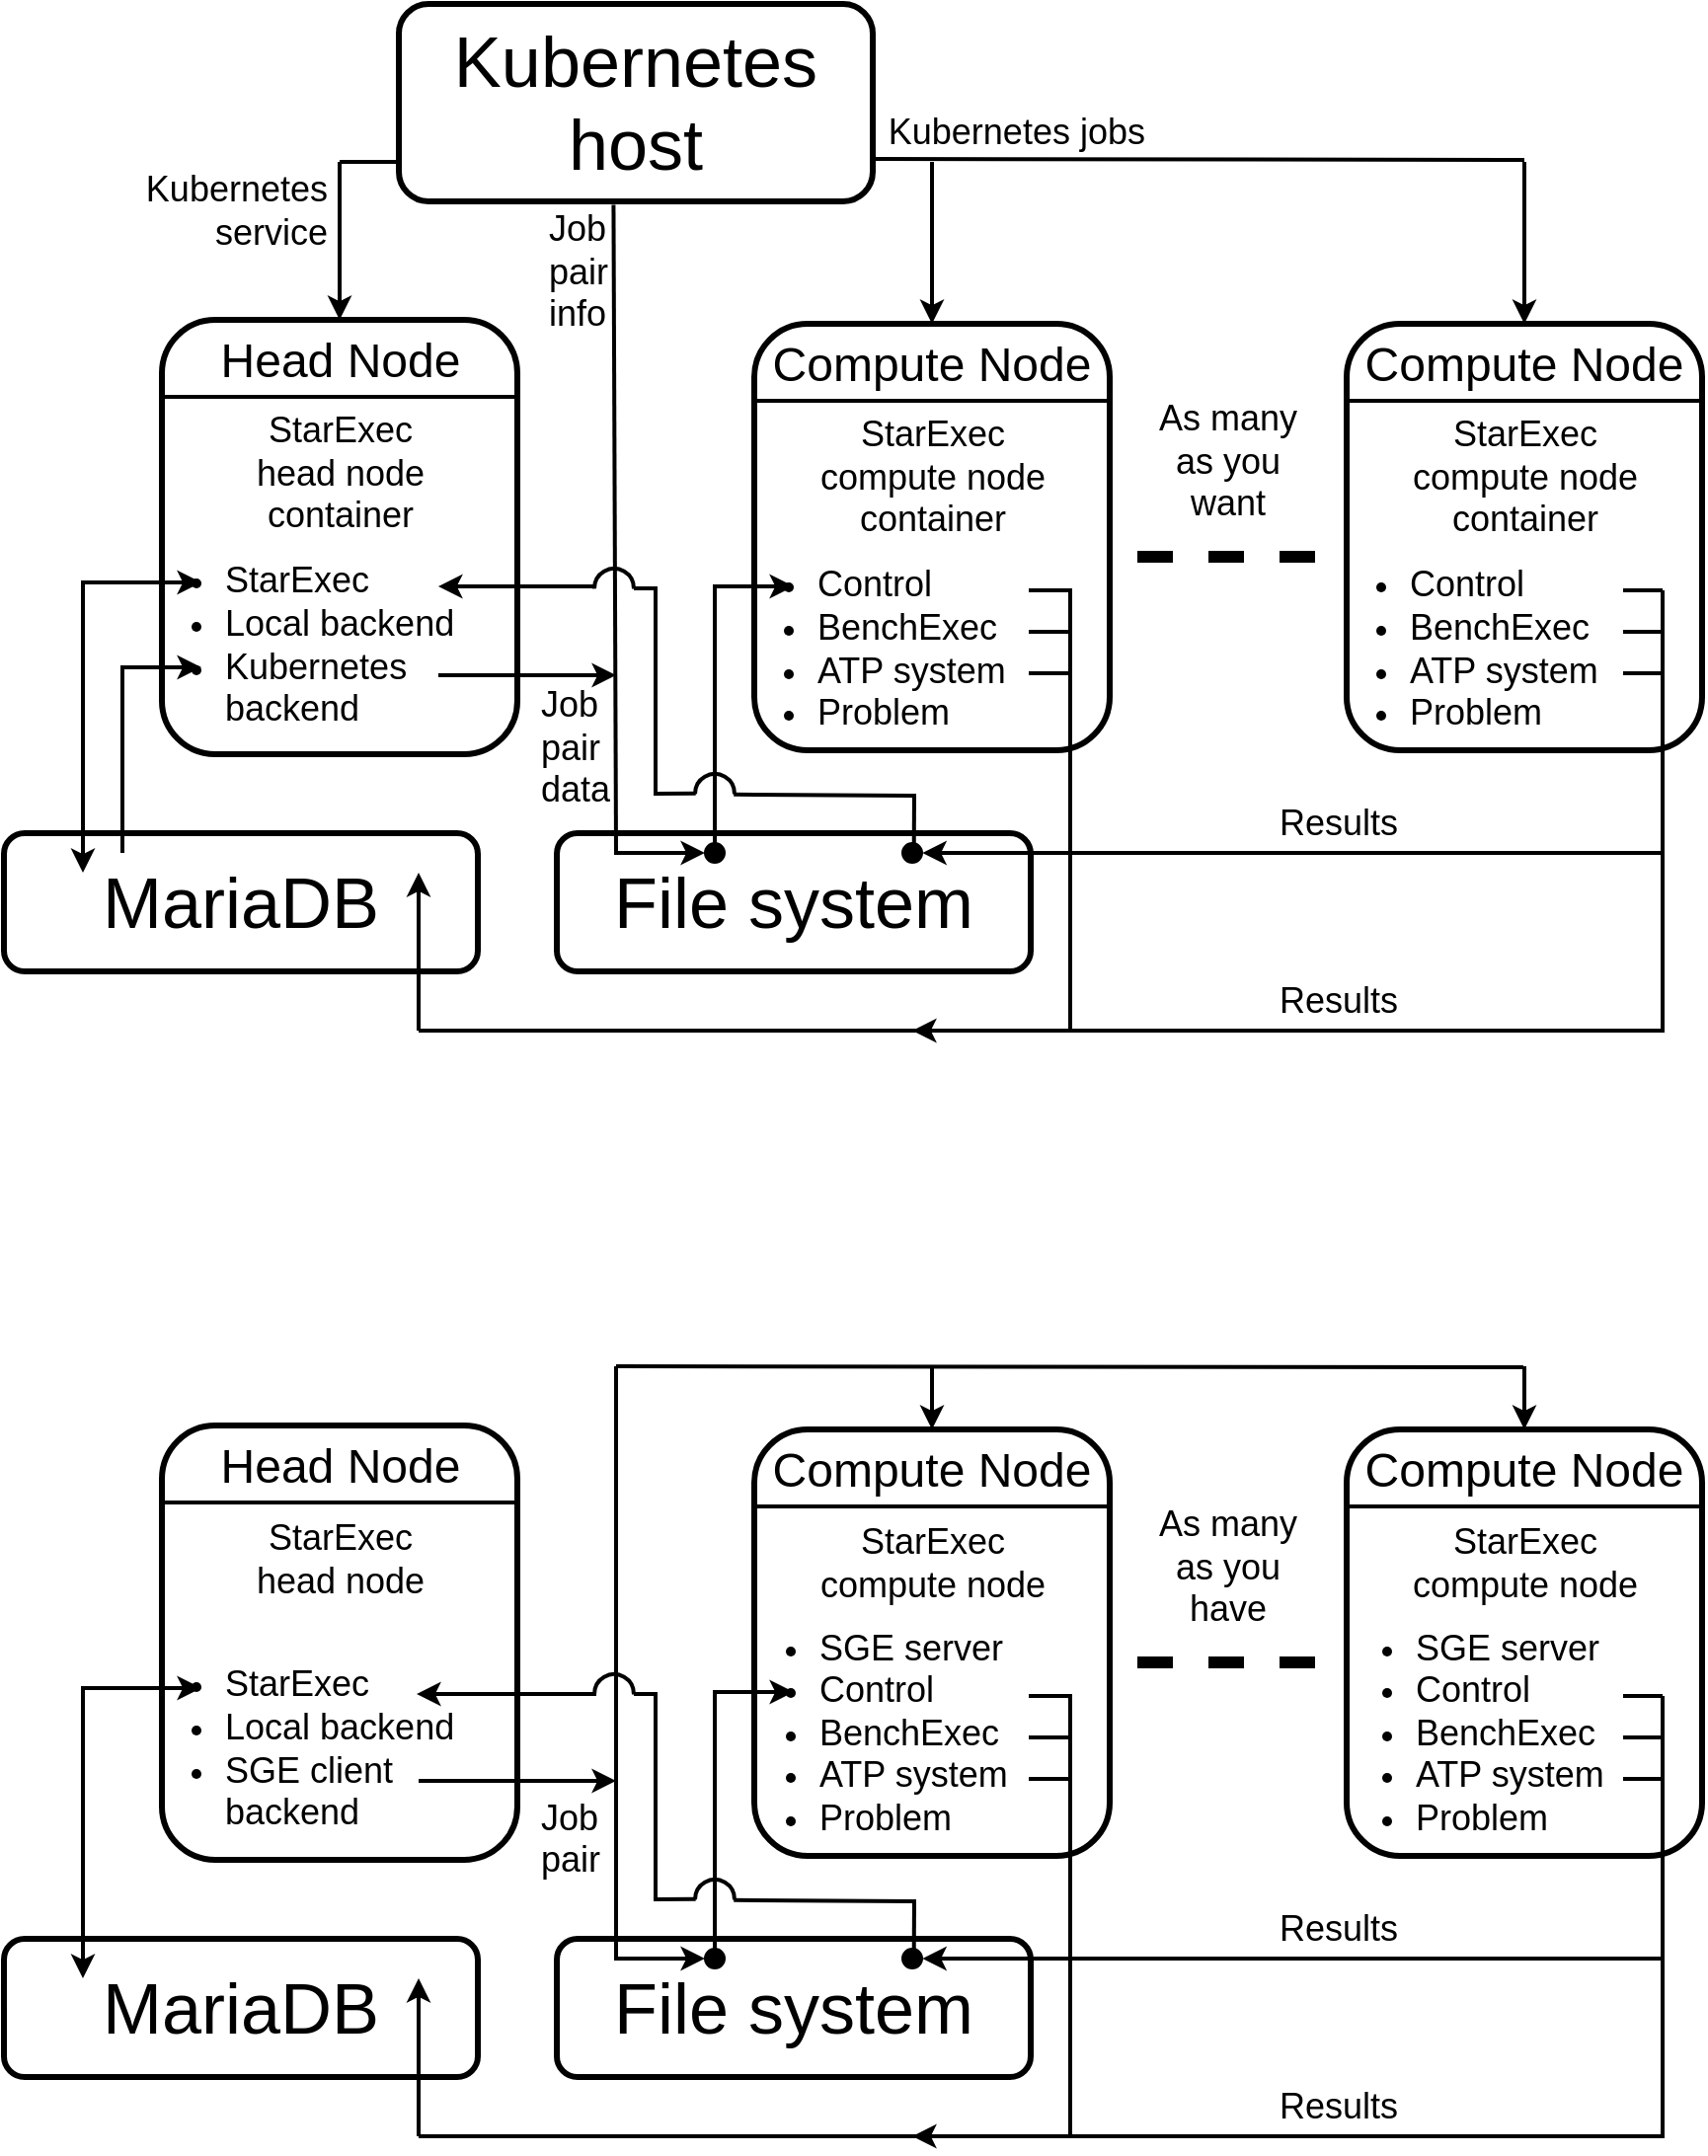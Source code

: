 <mxfile version="24.1.0" type="device">
  <diagram name="Page-1" id="QK5RZ8yjPA_ozSYLNsLS">
    <mxGraphModel dx="567" dy="488" grid="1" gridSize="10" guides="1" tooltips="1" connect="0" arrows="0" fold="1" page="1" pageScale="1" pageWidth="1100" pageHeight="850" math="0" shadow="0">
      <root>
        <mxCell id="0" />
        <mxCell id="1" parent="0" />
        <mxCell id="i8nAKIxyEa4UH_frVO4T-12" value="" style="group" parent="1" vertex="1" connectable="0">
          <mxGeometry x="80" y="490" width="240" height="90" as="geometry" />
        </mxCell>
        <mxCell id="i8nAKIxyEa4UH_frVO4T-5" value="" style="rounded=1;whiteSpace=wrap;html=1;strokeWidth=3;container=0;" parent="i8nAKIxyEa4UH_frVO4T-12" vertex="1">
          <mxGeometry y="10" width="240" height="70" as="geometry" />
        </mxCell>
        <mxCell id="i8nAKIxyEa4UH_frVO4T-6" value="&lt;p style=&quot;margin: 0px; font-variant-numeric: normal; font-variant-east-asian: normal; font-variant-alternates: normal; font-kerning: auto; font-optical-sizing: auto; font-feature-settings: normal; font-variation-settings: normal; font-variant-position: normal; font-stretch: normal; font-size: 36px; line-height: normal; text-align: start;&quot; class=&quot;p1&quot;&gt;MariaDB&lt;/p&gt;" style="text;strokeColor=none;align=center;fillColor=none;html=1;verticalAlign=middle;whiteSpace=wrap;rounded=0;container=0;" parent="i8nAKIxyEa4UH_frVO4T-12" vertex="1">
          <mxGeometry x="5" width="230" height="90" as="geometry" />
        </mxCell>
        <mxCell id="i8nAKIxyEa4UH_frVO4T-13" value="" style="group;fillColor=none;" parent="1" vertex="1" connectable="0">
          <mxGeometry x="360" y="490" width="240" height="90" as="geometry" />
        </mxCell>
        <mxCell id="i8nAKIxyEa4UH_frVO4T-14" value="" style="rounded=1;whiteSpace=wrap;html=1;strokeWidth=3;container=0;fillColor=none;" parent="i8nAKIxyEa4UH_frVO4T-13" vertex="1">
          <mxGeometry y="10" width="240" height="70" as="geometry" />
        </mxCell>
        <mxCell id="i8nAKIxyEa4UH_frVO4T-15" value="&lt;p style=&quot;margin: 0px; font-variant-numeric: normal; font-variant-east-asian: normal; font-variant-alternates: normal; font-kerning: auto; font-optical-sizing: auto; font-feature-settings: normal; font-variation-settings: normal; font-variant-position: normal; font-stretch: normal; font-size: 36px; line-height: normal; text-align: start;&quot; class=&quot;p1&quot;&gt;File system&lt;/p&gt;" style="text;strokeColor=none;align=center;fillColor=none;html=1;verticalAlign=middle;whiteSpace=wrap;rounded=0;container=0;" parent="i8nAKIxyEa4UH_frVO4T-13" vertex="1">
          <mxGeometry x="5" width="230" height="90" as="geometry" />
        </mxCell>
        <mxCell id="GTZEqGsYLn5fTDWphI8U-33" value="" style="ellipse;whiteSpace=wrap;html=1;aspect=fixed;fillColor=#000000;" parent="i8nAKIxyEa4UH_frVO4T-13" vertex="1">
          <mxGeometry x="175" y="15" width="10" height="10" as="geometry" />
        </mxCell>
        <mxCell id="GTZEqGsYLn5fTDWphI8U-36" value="" style="ellipse;whiteSpace=wrap;html=1;aspect=fixed;fillColor=#000000;" parent="i8nAKIxyEa4UH_frVO4T-13" vertex="1">
          <mxGeometry x="75" y="15" width="10" height="10" as="geometry" />
        </mxCell>
        <mxCell id="GTZEqGsYLn5fTDWphI8U-50" value="" style="endArrow=classic;html=1;rounded=0;strokeWidth=2;entryX=0;entryY=0.5;entryDx=0;entryDy=0;" parent="i8nAKIxyEa4UH_frVO4T-13" target="GTZEqGsYLn5fTDWphI8U-36" edge="1">
          <mxGeometry width="50" height="50" relative="1" as="geometry">
            <mxPoint x="30" y="20" as="sourcePoint" />
            <mxPoint x="20" y="-160" as="targetPoint" />
          </mxGeometry>
        </mxCell>
        <mxCell id="GTZEqGsYLn5fTDWphI8U-23" value="" style="group;fillColor=none;" parent="1" vertex="1" connectable="0">
          <mxGeometry x="450" y="242" width="190" height="216" as="geometry" />
        </mxCell>
        <mxCell id="GTZEqGsYLn5fTDWphI8U-6" value="" style="rounded=1;whiteSpace=wrap;html=1;strokeWidth=3;" parent="GTZEqGsYLn5fTDWphI8U-23" vertex="1">
          <mxGeometry x="10" width="180" height="216" as="geometry" />
        </mxCell>
        <mxCell id="GTZEqGsYLn5fTDWphI8U-7" value="&lt;font style=&quot;font-size: 24px;&quot;&gt;Compute Node&lt;/font&gt;" style="text;strokeColor=none;align=center;fillColor=none;html=1;verticalAlign=middle;whiteSpace=wrap;rounded=0;" parent="GTZEqGsYLn5fTDWphI8U-23" vertex="1">
          <mxGeometry x="13.5" y="6" width="171.5" height="30" as="geometry" />
        </mxCell>
        <mxCell id="GTZEqGsYLn5fTDWphI8U-8" value="&lt;font style=&quot;font-size: 18px;&quot;&gt;StarExec&lt;/font&gt;&lt;div style=&quot;font-size: 18px;&quot;&gt;&lt;font style=&quot;font-size: 18px;&quot;&gt;compute node&lt;/font&gt;&lt;/div&gt;&lt;div style=&quot;font-size: 18px;&quot;&gt;&lt;font style=&quot;font-size: 18px;&quot;&gt;container&lt;/font&gt;&lt;/div&gt;" style="text;strokeColor=none;align=center;fillColor=none;html=1;verticalAlign=middle;whiteSpace=wrap;rounded=0;" parent="GTZEqGsYLn5fTDWphI8U-23" vertex="1">
          <mxGeometry x="17.5" y="46" width="165" height="64" as="geometry" />
        </mxCell>
        <mxCell id="GTZEqGsYLn5fTDWphI8U-9" value="&lt;ul style=&quot;font-size: 18px;&quot;&gt;&lt;li&gt;&lt;font style=&quot;font-size: 18px;&quot;&gt;Control&lt;/font&gt;&lt;/li&gt;&lt;li&gt;BenchExec&lt;/li&gt;&lt;li&gt;&lt;font style=&quot;font-size: 18px;&quot;&gt;ATP system&lt;/font&gt;&lt;/li&gt;&lt;li&gt;&lt;font style=&quot;font-size: 18px;&quot;&gt;Problem&lt;/font&gt;&lt;/li&gt;&lt;/ul&gt;" style="text;strokeColor=none;align=left;fillColor=none;html=1;verticalAlign=middle;whiteSpace=wrap;rounded=0;" parent="GTZEqGsYLn5fTDWphI8U-23" vertex="1">
          <mxGeometry y="120" width="165" height="90" as="geometry" />
        </mxCell>
        <mxCell id="GTZEqGsYLn5fTDWphI8U-10" value="" style="endArrow=none;html=1;rounded=0;strokeWidth=2;" parent="GTZEqGsYLn5fTDWphI8U-23" edge="1">
          <mxGeometry width="50" height="50" relative="1" as="geometry">
            <mxPoint x="10" y="39" as="sourcePoint" />
            <mxPoint x="190" y="39" as="targetPoint" />
          </mxGeometry>
        </mxCell>
        <mxCell id="GTZEqGsYLn5fTDWphI8U-11" style="edgeStyle=orthogonalEdgeStyle;rounded=0;orthogonalLoop=1;jettySize=auto;html=1;exitX=0.5;exitY=1;exitDx=0;exitDy=0;" parent="GTZEqGsYLn5fTDWphI8U-23" source="GTZEqGsYLn5fTDWphI8U-6" target="GTZEqGsYLn5fTDWphI8U-6" edge="1">
          <mxGeometry relative="1" as="geometry" />
        </mxCell>
        <mxCell id="GTZEqGsYLn5fTDWphI8U-89" value="" style="endArrow=none;html=1;rounded=0;strokeWidth=2;" parent="GTZEqGsYLn5fTDWphI8U-23" edge="1">
          <mxGeometry width="50" height="50" relative="1" as="geometry">
            <mxPoint x="149" y="135" as="sourcePoint" />
            <mxPoint x="169" y="135" as="targetPoint" />
          </mxGeometry>
        </mxCell>
        <mxCell id="GTZEqGsYLn5fTDWphI8U-54" value="" style="endArrow=classic;html=1;rounded=0;strokeWidth=2;entryX=0.182;entryY=0.089;entryDx=0;entryDy=0;entryPerimeter=0;" parent="GTZEqGsYLn5fTDWphI8U-23" edge="1">
          <mxGeometry width="50" height="50" relative="1" as="geometry">
            <mxPoint x="-10" y="133" as="sourcePoint" />
            <mxPoint x="30.03" y="133.01" as="targetPoint" />
          </mxGeometry>
        </mxCell>
        <mxCell id="GTZEqGsYLn5fTDWphI8U-24" value="" style="group" parent="1" vertex="1" connectable="0">
          <mxGeometry x="750" y="242" width="190" height="216" as="geometry" />
        </mxCell>
        <mxCell id="GTZEqGsYLn5fTDWphI8U-25" value="" style="rounded=1;whiteSpace=wrap;html=1;strokeWidth=3;fillColor=default;" parent="GTZEqGsYLn5fTDWphI8U-24" vertex="1">
          <mxGeometry x="10" width="180" height="216" as="geometry" />
        </mxCell>
        <mxCell id="GTZEqGsYLn5fTDWphI8U-26" value="&lt;font style=&quot;font-size: 24px;&quot;&gt;Compute Node&lt;/font&gt;" style="text;strokeColor=none;align=center;fillColor=none;html=1;verticalAlign=middle;whiteSpace=wrap;rounded=0;" parent="GTZEqGsYLn5fTDWphI8U-24" vertex="1">
          <mxGeometry x="13.5" y="6" width="171.5" height="30" as="geometry" />
        </mxCell>
        <mxCell id="GTZEqGsYLn5fTDWphI8U-27" value="&lt;font style=&quot;font-size: 18px;&quot;&gt;StarExec&lt;/font&gt;&lt;div style=&quot;font-size: 18px;&quot;&gt;&lt;font style=&quot;font-size: 18px;&quot;&gt;compute node&lt;/font&gt;&lt;/div&gt;&lt;div style=&quot;font-size: 18px;&quot;&gt;&lt;font style=&quot;font-size: 18px;&quot;&gt;container&lt;/font&gt;&lt;/div&gt;" style="text;strokeColor=none;align=center;fillColor=none;html=1;verticalAlign=middle;whiteSpace=wrap;rounded=0;" parent="GTZEqGsYLn5fTDWphI8U-24" vertex="1">
          <mxGeometry x="17.5" y="46" width="165" height="64" as="geometry" />
        </mxCell>
        <mxCell id="GTZEqGsYLn5fTDWphI8U-28" value="&lt;ul style=&quot;font-size: 18px;&quot;&gt;&lt;li&gt;&lt;font style=&quot;font-size: 18px;&quot;&gt;Control&lt;/font&gt;&lt;/li&gt;&lt;li&gt;BenchExec&lt;/li&gt;&lt;li&gt;&lt;font style=&quot;font-size: 18px;&quot;&gt;ATP system&lt;/font&gt;&lt;/li&gt;&lt;li&gt;&lt;font style=&quot;font-size: 18px;&quot;&gt;Problem&lt;/font&gt;&lt;/li&gt;&lt;/ul&gt;" style="text;strokeColor=none;align=left;fillColor=none;html=1;verticalAlign=middle;whiteSpace=wrap;rounded=0;" parent="GTZEqGsYLn5fTDWphI8U-24" vertex="1">
          <mxGeometry y="120" width="165" height="90" as="geometry" />
        </mxCell>
        <mxCell id="GTZEqGsYLn5fTDWphI8U-29" value="" style="endArrow=none;html=1;rounded=0;strokeWidth=2;" parent="GTZEqGsYLn5fTDWphI8U-24" edge="1">
          <mxGeometry width="50" height="50" relative="1" as="geometry">
            <mxPoint x="10" y="39" as="sourcePoint" />
            <mxPoint x="190" y="39" as="targetPoint" />
          </mxGeometry>
        </mxCell>
        <mxCell id="GTZEqGsYLn5fTDWphI8U-30" style="edgeStyle=orthogonalEdgeStyle;rounded=0;orthogonalLoop=1;jettySize=auto;html=1;exitX=0.5;exitY=1;exitDx=0;exitDy=0;" parent="GTZEqGsYLn5fTDWphI8U-24" source="GTZEqGsYLn5fTDWphI8U-25" target="GTZEqGsYLn5fTDWphI8U-25" edge="1">
          <mxGeometry relative="1" as="geometry" />
        </mxCell>
        <mxCell id="GTZEqGsYLn5fTDWphI8U-41" value="" style="endArrow=none;html=1;rounded=0;strokeWidth=2;" parent="GTZEqGsYLn5fTDWphI8U-24" edge="1">
          <mxGeometry width="50" height="50" relative="1" as="geometry">
            <mxPoint x="150" y="156" as="sourcePoint" />
            <mxPoint x="170" y="156" as="targetPoint" />
          </mxGeometry>
        </mxCell>
        <mxCell id="GTZEqGsYLn5fTDWphI8U-31" value="" style="endArrow=none;dashed=1;html=1;rounded=0;strokeWidth=6;entryX=0;entryY=0;entryDx=0;entryDy=0;" parent="1" edge="1">
          <mxGeometry width="50" height="50" relative="1" as="geometry">
            <mxPoint x="654" y="360" as="sourcePoint" />
            <mxPoint x="754" y="360" as="targetPoint" />
          </mxGeometry>
        </mxCell>
        <mxCell id="GTZEqGsYLn5fTDWphI8U-32" value="&lt;span style=&quot;font-size: 18px;&quot;&gt;As many&lt;/span&gt;&lt;div&gt;&lt;span style=&quot;font-size: 18px;&quot;&gt;as you&lt;/span&gt;&lt;/div&gt;&lt;div&gt;&lt;span style=&quot;font-size: 18px;&quot;&gt;want&lt;/span&gt;&lt;/div&gt;" style="text;strokeColor=none;align=center;fillColor=none;html=1;verticalAlign=middle;whiteSpace=wrap;rounded=0;" parent="1" vertex="1">
          <mxGeometry x="650" y="280" width="100" height="64" as="geometry" />
        </mxCell>
        <mxCell id="GTZEqGsYLn5fTDWphI8U-38" value="" style="endArrow=none;html=1;rounded=0;strokeWidth=2;" parent="1" edge="1">
          <mxGeometry width="50" height="50" relative="1" as="geometry">
            <mxPoint x="920" y="601" as="sourcePoint" />
            <mxPoint x="920" y="377" as="targetPoint" />
          </mxGeometry>
        </mxCell>
        <mxCell id="GTZEqGsYLn5fTDWphI8U-40" value="" style="endArrow=none;html=1;rounded=0;strokeWidth=2;" parent="1" edge="1">
          <mxGeometry width="50" height="50" relative="1" as="geometry">
            <mxPoint x="900" y="377" as="sourcePoint" />
            <mxPoint x="920" y="377" as="targetPoint" />
          </mxGeometry>
        </mxCell>
        <mxCell id="GTZEqGsYLn5fTDWphI8U-42" value="" style="endArrow=none;html=1;rounded=0;strokeWidth=2;" parent="1" edge="1">
          <mxGeometry width="50" height="50" relative="1" as="geometry">
            <mxPoint x="900" y="419" as="sourcePoint" />
            <mxPoint x="920" y="419" as="targetPoint" />
          </mxGeometry>
        </mxCell>
        <mxCell id="GTZEqGsYLn5fTDWphI8U-44" value="" style="endArrow=classic;html=1;rounded=0;strokeWidth=2;entryX=1.014;entryY=0.5;entryDx=0;entryDy=0;entryPerimeter=0;" parent="1" edge="1" target="GTZEqGsYLn5fTDWphI8U-33">
          <mxGeometry width="50" height="50" relative="1" as="geometry">
            <mxPoint x="920" y="510" as="sourcePoint" />
            <mxPoint x="550" y="510" as="targetPoint" />
          </mxGeometry>
        </mxCell>
        <mxCell id="GTZEqGsYLn5fTDWphI8U-45" value="" style="endArrow=classic;html=1;rounded=0;strokeWidth=2;entryX=0.5;entryY=0;entryDx=0;entryDy=0;" parent="1" target="i8nAKIxyEa4UH_frVO4T-21" edge="1">
          <mxGeometry width="50" height="50" relative="1" as="geometry">
            <mxPoint x="250" y="160" as="sourcePoint" />
            <mxPoint x="450" y="460" as="targetPoint" />
          </mxGeometry>
        </mxCell>
        <mxCell id="GTZEqGsYLn5fTDWphI8U-46" value="" style="endArrow=classic;html=1;rounded=0;strokeWidth=2;" parent="1" edge="1">
          <mxGeometry width="50" height="50" relative="1" as="geometry">
            <mxPoint x="120" y="372" as="sourcePoint" />
            <mxPoint x="120" y="520" as="targetPoint" />
          </mxGeometry>
        </mxCell>
        <mxCell id="GTZEqGsYLn5fTDWphI8U-47" value="" style="endArrow=classic;html=1;rounded=0;strokeWidth=2;" parent="1" edge="1">
          <mxGeometry width="50" height="50" relative="1" as="geometry">
            <mxPoint x="120" y="373" as="sourcePoint" />
            <mxPoint x="180" y="373" as="targetPoint" />
          </mxGeometry>
        </mxCell>
        <mxCell id="GTZEqGsYLn5fTDWphI8U-48" value="" style="endArrow=none;html=1;rounded=0;strokeWidth=2;" parent="1" edge="1">
          <mxGeometry width="50" height="50" relative="1" as="geometry">
            <mxPoint x="140" y="510" as="sourcePoint" />
            <mxPoint x="140" y="415" as="targetPoint" />
          </mxGeometry>
        </mxCell>
        <mxCell id="GTZEqGsYLn5fTDWphI8U-51" value="&lt;div&gt;&lt;span style=&quot;font-size: 18px;&quot;&gt;Job&lt;/span&gt;&lt;/div&gt;&lt;div&gt;&lt;span style=&quot;font-size: 18px; background-color: initial;&quot;&gt;pair&lt;/span&gt;&lt;/div&gt;&lt;div&gt;&lt;span style=&quot;font-size: 18px; background-color: initial;&quot;&gt;info&lt;/span&gt;&lt;br&gt;&lt;/div&gt;" style="text;strokeColor=none;align=left;fillColor=none;html=1;verticalAlign=middle;whiteSpace=wrap;rounded=0;" parent="1" vertex="1">
          <mxGeometry x="354" y="184" width="40" height="64" as="geometry" />
        </mxCell>
        <mxCell id="GTZEqGsYLn5fTDWphI8U-52" value="" style="endArrow=none;html=1;rounded=0;strokeWidth=2;exitX=0.453;exitY=1.018;exitDx=0;exitDy=0;exitPerimeter=0;" parent="1" edge="1" source="i8nAKIxyEa4UH_frVO4T-1">
          <mxGeometry width="50" height="50" relative="1" as="geometry">
            <mxPoint x="390" y="30" as="sourcePoint" />
            <mxPoint x="390" y="511" as="targetPoint" />
          </mxGeometry>
        </mxCell>
        <mxCell id="GTZEqGsYLn5fTDWphI8U-53" value="" style="endArrow=none;html=1;rounded=0;strokeWidth=2;" parent="1" edge="1">
          <mxGeometry width="50" height="50" relative="1" as="geometry">
            <mxPoint x="440" y="374" as="sourcePoint" />
            <mxPoint x="440" y="514" as="targetPoint" />
          </mxGeometry>
        </mxCell>
        <mxCell id="GTZEqGsYLn5fTDWphI8U-88" value="" style="endArrow=none;html=1;rounded=0;strokeWidth=2;" parent="1" edge="1">
          <mxGeometry width="50" height="50" relative="1" as="geometry">
            <mxPoint x="620" y="600" as="sourcePoint" />
            <mxPoint x="620" y="376" as="targetPoint" />
          </mxGeometry>
        </mxCell>
        <mxCell id="GTZEqGsYLn5fTDWphI8U-90" value="" style="endArrow=none;html=1;rounded=0;strokeWidth=2;" parent="1" edge="1">
          <mxGeometry width="50" height="50" relative="1" as="geometry">
            <mxPoint x="599" y="398" as="sourcePoint" />
            <mxPoint x="619" y="398" as="targetPoint" />
          </mxGeometry>
        </mxCell>
        <mxCell id="GTZEqGsYLn5fTDWphI8U-91" value="" style="endArrow=none;html=1;rounded=0;strokeWidth=2;" parent="1" edge="1">
          <mxGeometry width="50" height="50" relative="1" as="geometry">
            <mxPoint x="599" y="419" as="sourcePoint" />
            <mxPoint x="619" y="419" as="targetPoint" />
          </mxGeometry>
        </mxCell>
        <mxCell id="GTZEqGsYLn5fTDWphI8U-92" value="" style="endArrow=none;html=1;rounded=0;strokeWidth=2;entryX=0.586;entryY=-0.021;entryDx=0;entryDy=0;entryPerimeter=0;" parent="1" edge="1">
          <mxGeometry width="50" height="50" relative="1" as="geometry">
            <mxPoint x="541" y="480" as="sourcePoint" />
            <mxPoint x="540.86" y="505.79" as="targetPoint" />
          </mxGeometry>
        </mxCell>
        <mxCell id="GTZEqGsYLn5fTDWphI8U-93" value="" style="endArrow=none;html=1;rounded=0;strokeWidth=2;exitX=0.98;exitY=0.47;exitDx=0;exitDy=0;exitPerimeter=0;" parent="1" edge="1">
          <mxGeometry width="50" height="50" relative="1" as="geometry">
            <mxPoint x="449.6" y="480.4" as="sourcePoint" />
            <mxPoint x="540" y="481" as="targetPoint" />
          </mxGeometry>
        </mxCell>
        <mxCell id="4HpDZAh3RYJfs15AUqm1-1" value="" style="verticalLabelPosition=bottom;verticalAlign=top;html=1;shape=mxgraph.basic.arc;startAngle=0.747;endAngle=0.254;strokeWidth=2;" vertex="1" parent="1">
          <mxGeometry x="430" y="470" width="20" height="20" as="geometry" />
        </mxCell>
        <mxCell id="4HpDZAh3RYJfs15AUqm1-6" value="" style="endArrow=none;html=1;rounded=0;strokeWidth=2;" edge="1" parent="1">
          <mxGeometry width="50" height="50" relative="1" as="geometry">
            <mxPoint x="290" y="600" as="sourcePoint" />
            <mxPoint x="550" y="600" as="targetPoint" />
          </mxGeometry>
        </mxCell>
        <mxCell id="4HpDZAh3RYJfs15AUqm1-7" value="" style="endArrow=classic;html=1;rounded=0;strokeWidth=2;" edge="1" parent="1">
          <mxGeometry width="50" height="50" relative="1" as="geometry">
            <mxPoint x="290" y="600" as="sourcePoint" />
            <mxPoint x="290" y="520" as="targetPoint" />
          </mxGeometry>
        </mxCell>
        <mxCell id="4HpDZAh3RYJfs15AUqm1-8" value="&lt;font style=&quot;font-size: 18px;&quot;&gt;Results&lt;/font&gt;" style="text;strokeColor=none;align=center;fillColor=none;html=1;verticalAlign=middle;whiteSpace=wrap;rounded=0;" vertex="1" parent="1">
          <mxGeometry x="670" y="480" width="171.5" height="30" as="geometry" />
        </mxCell>
        <mxCell id="4HpDZAh3RYJfs15AUqm1-9" value="&lt;font style=&quot;font-size: 18px;&quot;&gt;Results&lt;/font&gt;" style="text;strokeColor=none;align=center;fillColor=none;html=1;verticalAlign=middle;whiteSpace=wrap;rounded=0;" vertex="1" parent="1">
          <mxGeometry x="670" y="570" width="171.5" height="30" as="geometry" />
        </mxCell>
        <mxCell id="4HpDZAh3RYJfs15AUqm1-10" value="" style="endArrow=classic;html=1;rounded=0;strokeWidth=2;" edge="1" parent="1">
          <mxGeometry width="50" height="50" relative="1" as="geometry">
            <mxPoint x="920" y="600" as="sourcePoint" />
            <mxPoint x="540" y="600" as="targetPoint" />
          </mxGeometry>
        </mxCell>
        <mxCell id="4HpDZAh3RYJfs15AUqm1-11" value="&lt;div&gt;&lt;span style=&quot;font-size: 18px;&quot;&gt;Job&lt;/span&gt;&lt;/div&gt;&lt;div&gt;&lt;span style=&quot;font-size: 18px; background-color: initial;&quot;&gt;pair&lt;/span&gt;&lt;/div&gt;&lt;div&gt;&lt;span style=&quot;font-size: 18px; background-color: initial;&quot;&gt;data&lt;/span&gt;&lt;br&gt;&lt;/div&gt;" style="text;strokeColor=none;align=left;fillColor=none;html=1;verticalAlign=middle;whiteSpace=wrap;rounded=0;" vertex="1" parent="1">
          <mxGeometry x="350" y="425" width="40" height="64" as="geometry" />
        </mxCell>
        <mxCell id="4HpDZAh3RYJfs15AUqm1-12" value="" style="endArrow=classic;html=1;rounded=0;strokeWidth=2;exitX=0.909;exitY=0.667;exitDx=0;exitDy=0;exitPerimeter=0;" edge="1" parent="1" source="GTZEqGsYLn5fTDWphI8U-1">
          <mxGeometry width="50" height="50" relative="1" as="geometry">
            <mxPoint x="530" y="490" as="sourcePoint" />
            <mxPoint x="390" y="420" as="targetPoint" />
          </mxGeometry>
        </mxCell>
        <mxCell id="4HpDZAh3RYJfs15AUqm1-13" value="" style="group" vertex="1" connectable="0" parent="1">
          <mxGeometry x="280" y="80" width="240" height="100" as="geometry" />
        </mxCell>
        <mxCell id="i8nAKIxyEa4UH_frVO4T-1" value="" style="rounded=1;whiteSpace=wrap;html=1;strokeWidth=3;fillColor=none;" parent="4HpDZAh3RYJfs15AUqm1-13" vertex="1">
          <mxGeometry width="240" height="100" as="geometry" />
        </mxCell>
        <mxCell id="i8nAKIxyEa4UH_frVO4T-2" value="&lt;p style=&quot;margin: 0px; font-variant-numeric: normal; font-variant-east-asian: normal; font-variant-alternates: normal; font-kerning: auto; font-optical-sizing: auto; font-feature-settings: normal; font-variation-settings: normal; font-variant-position: normal; font-stretch: normal; font-size: 36px; line-height: normal; text-align: start;&quot; class=&quot;p1&quot;&gt;Kubernetes&lt;/p&gt;&lt;p style=&quot;margin: 0px; font-variant-numeric: normal; font-variant-east-asian: normal; font-variant-alternates: normal; font-kerning: auto; font-optical-sizing: auto; font-feature-settings: normal; font-variation-settings: normal; font-variant-position: normal; font-stretch: normal; font-size: 36px; line-height: normal;&quot; class=&quot;p1&quot;&gt;host&lt;/p&gt;" style="text;strokeColor=none;align=center;fillColor=none;html=1;verticalAlign=middle;whiteSpace=wrap;rounded=0;" parent="4HpDZAh3RYJfs15AUqm1-13" vertex="1">
          <mxGeometry x="5" y="5" width="230" height="90" as="geometry" />
        </mxCell>
        <mxCell id="4HpDZAh3RYJfs15AUqm1-14" value="&lt;font style=&quot;font-size: 18px;&quot;&gt;Kubernetes&lt;/font&gt;&lt;div&gt;&lt;font style=&quot;font-size: 18px;&quot;&gt;service&lt;/font&gt;&lt;/div&gt;" style="text;strokeColor=none;align=right;fillColor=none;html=1;verticalAlign=middle;whiteSpace=wrap;rounded=0;" vertex="1" parent="1">
          <mxGeometry x="145" y="160" width="100.75" height="50" as="geometry" />
        </mxCell>
        <mxCell id="4HpDZAh3RYJfs15AUqm1-15" value="" style="endArrow=none;html=1;rounded=0;strokeWidth=2;" edge="1" parent="1">
          <mxGeometry width="50" height="50" relative="1" as="geometry">
            <mxPoint x="250" y="160" as="sourcePoint" />
            <mxPoint x="280" y="160" as="targetPoint" />
          </mxGeometry>
        </mxCell>
        <mxCell id="4HpDZAh3RYJfs15AUqm1-16" value="" style="endArrow=classic;html=1;rounded=0;strokeWidth=2;entryX=0.909;entryY=0.222;entryDx=0;entryDy=0;entryPerimeter=0;" edge="1" parent="1">
          <mxGeometry width="50" height="50" relative="1" as="geometry">
            <mxPoint x="380" y="375" as="sourcePoint" />
            <mxPoint x="299.985" y="374.98" as="targetPoint" />
          </mxGeometry>
        </mxCell>
        <mxCell id="4HpDZAh3RYJfs15AUqm1-17" value="" style="group" vertex="1" connectable="0" parent="1">
          <mxGeometry x="140" y="240" width="200" height="220" as="geometry" />
        </mxCell>
        <mxCell id="GTZEqGsYLn5fTDWphI8U-49" value="" style="endArrow=classic;html=1;rounded=0;strokeWidth=2;" parent="4HpDZAh3RYJfs15AUqm1-17" edge="1">
          <mxGeometry width="50" height="50" relative="1" as="geometry">
            <mxPoint y="176" as="sourcePoint" />
            <mxPoint x="40" y="176" as="targetPoint" />
          </mxGeometry>
        </mxCell>
        <mxCell id="i8nAKIxyEa4UH_frVO4T-21" value="" style="rounded=1;whiteSpace=wrap;html=1;strokeWidth=3;fillColor=none;" parent="4HpDZAh3RYJfs15AUqm1-17" vertex="1">
          <mxGeometry x="20" width="180" height="220" as="geometry" />
        </mxCell>
        <mxCell id="i8nAKIxyEa4UH_frVO4T-17" value="&lt;font style=&quot;font-size: 24px;&quot;&gt;Head Node&lt;/font&gt;" style="text;strokeColor=none;align=center;fillColor=none;html=1;verticalAlign=middle;whiteSpace=wrap;rounded=0;" parent="4HpDZAh3RYJfs15AUqm1-17" vertex="1">
          <mxGeometry x="37.5" y="6" width="145" height="30" as="geometry" />
        </mxCell>
        <mxCell id="i8nAKIxyEa4UH_frVO4T-23" value="&lt;font style=&quot;font-size: 18px;&quot;&gt;StarExec&lt;/font&gt;&lt;div style=&quot;font-size: 18px;&quot;&gt;&lt;font style=&quot;font-size: 18px;&quot;&gt;head node&lt;/font&gt;&lt;/div&gt;&lt;div style=&quot;font-size: 18px;&quot;&gt;&lt;font style=&quot;font-size: 18px;&quot;&gt;container&lt;/font&gt;&lt;/div&gt;" style="text;strokeColor=none;align=center;fillColor=none;html=1;verticalAlign=middle;whiteSpace=wrap;rounded=0;" parent="4HpDZAh3RYJfs15AUqm1-17" vertex="1">
          <mxGeometry x="27.5" y="46" width="165" height="64" as="geometry" />
        </mxCell>
        <mxCell id="GTZEqGsYLn5fTDWphI8U-1" value="&lt;ul style=&quot;font-size: 18px;&quot;&gt;&lt;li&gt;&lt;font style=&quot;font-size: 18px;&quot;&gt;StarExec&lt;/font&gt;&lt;/li&gt;&lt;li&gt;&lt;font style=&quot;font-size: 18px;&quot;&gt;Local backend&lt;/font&gt;&lt;/li&gt;&lt;li&gt;&lt;font style=&quot;font-size: 18px;&quot;&gt;Kubernetes backend&lt;/font&gt;&lt;/li&gt;&lt;/ul&gt;" style="text;strokeColor=none;align=left;fillColor=none;html=1;verticalAlign=middle;whiteSpace=wrap;rounded=0;" parent="4HpDZAh3RYJfs15AUqm1-17" vertex="1">
          <mxGeometry x="10" y="120" width="165" height="90" as="geometry" />
        </mxCell>
        <mxCell id="GTZEqGsYLn5fTDWphI8U-2" value="" style="endArrow=none;html=1;rounded=0;strokeWidth=2;" parent="4HpDZAh3RYJfs15AUqm1-17" edge="1">
          <mxGeometry width="50" height="50" relative="1" as="geometry">
            <mxPoint x="20" y="39" as="sourcePoint" />
            <mxPoint x="200" y="39" as="targetPoint" />
          </mxGeometry>
        </mxCell>
        <mxCell id="GTZEqGsYLn5fTDWphI8U-3" style="edgeStyle=orthogonalEdgeStyle;rounded=0;orthogonalLoop=1;jettySize=auto;html=1;exitX=0.5;exitY=1;exitDx=0;exitDy=0;" parent="4HpDZAh3RYJfs15AUqm1-17" source="i8nAKIxyEa4UH_frVO4T-21" target="i8nAKIxyEa4UH_frVO4T-21" edge="1">
          <mxGeometry relative="1" as="geometry" />
        </mxCell>
        <mxCell id="4HpDZAh3RYJfs15AUqm1-18" value="" style="endArrow=none;html=1;rounded=0;strokeWidth=2;" edge="1" parent="1">
          <mxGeometry width="50" height="50" relative="1" as="geometry">
            <mxPoint x="410" y="481" as="sourcePoint" />
            <mxPoint x="410" y="375" as="targetPoint" />
          </mxGeometry>
        </mxCell>
        <mxCell id="4HpDZAh3RYJfs15AUqm1-19" value="" style="endArrow=none;html=1;rounded=0;strokeWidth=2;entryX=0.017;entryY=0.496;entryDx=0;entryDy=0;entryPerimeter=0;" edge="1" parent="1">
          <mxGeometry width="50" height="50" relative="1" as="geometry">
            <mxPoint x="410" y="480" as="sourcePoint" />
            <mxPoint x="430.34" y="479.92" as="targetPoint" />
          </mxGeometry>
        </mxCell>
        <mxCell id="4HpDZAh3RYJfs15AUqm1-20" value="" style="verticalLabelPosition=bottom;verticalAlign=top;html=1;shape=mxgraph.basic.arc;startAngle=0.747;endAngle=0.254;strokeWidth=2;" vertex="1" parent="1">
          <mxGeometry x="379" y="366" width="20" height="20" as="geometry" />
        </mxCell>
        <mxCell id="4HpDZAh3RYJfs15AUqm1-21" value="" style="endArrow=none;html=1;rounded=0;strokeWidth=2;exitX=1.05;exitY=0.7;exitDx=0;exitDy=0;exitPerimeter=0;" edge="1" parent="1">
          <mxGeometry width="50" height="50" relative="1" as="geometry">
            <mxPoint x="399.0" y="376.0" as="sourcePoint" />
            <mxPoint x="409" y="376" as="targetPoint" />
          </mxGeometry>
        </mxCell>
        <mxCell id="4HpDZAh3RYJfs15AUqm1-22" value="" style="endArrow=none;html=1;rounded=0;strokeWidth=2;entryX=1.024;entryY=0.817;entryDx=0;entryDy=0;entryPerimeter=0;" edge="1" parent="1" target="i8nAKIxyEa4UH_frVO4T-2">
          <mxGeometry width="50" height="50" relative="1" as="geometry">
            <mxPoint x="850" y="159" as="sourcePoint" />
            <mxPoint x="488" y="385" as="targetPoint" />
          </mxGeometry>
        </mxCell>
        <mxCell id="4HpDZAh3RYJfs15AUqm1-23" value="" style="endArrow=classic;html=1;rounded=0;strokeWidth=2;entryX=0.5;entryY=0;entryDx=0;entryDy=0;" edge="1" parent="1">
          <mxGeometry width="50" height="50" relative="1" as="geometry">
            <mxPoint x="550" y="160" as="sourcePoint" />
            <mxPoint x="550" y="242" as="targetPoint" />
          </mxGeometry>
        </mxCell>
        <mxCell id="4HpDZAh3RYJfs15AUqm1-24" value="" style="endArrow=classic;html=1;rounded=0;strokeWidth=2;entryX=0.5;entryY=0;entryDx=0;entryDy=0;" edge="1" parent="1">
          <mxGeometry width="50" height="50" relative="1" as="geometry">
            <mxPoint x="850" y="160" as="sourcePoint" />
            <mxPoint x="850" y="242" as="targetPoint" />
          </mxGeometry>
        </mxCell>
        <mxCell id="4HpDZAh3RYJfs15AUqm1-25" value="&lt;font style=&quot;font-size: 18px;&quot;&gt;Kubernetes&amp;nbsp;&lt;/font&gt;&lt;span style=&quot;font-size: 18px; background-color: initial;&quot;&gt;jobs&lt;/span&gt;" style="text;strokeColor=none;align=right;fillColor=none;html=1;verticalAlign=middle;whiteSpace=wrap;rounded=0;" vertex="1" parent="1">
          <mxGeometry x="570" y="130" width="90" height="30" as="geometry" />
        </mxCell>
        <mxCell id="4HpDZAh3RYJfs15AUqm1-26" value="" style="group" vertex="1" connectable="0" parent="1">
          <mxGeometry x="80" y="1050" width="240" height="90" as="geometry" />
        </mxCell>
        <mxCell id="4HpDZAh3RYJfs15AUqm1-27" value="" style="rounded=1;whiteSpace=wrap;html=1;strokeWidth=3;container=0;" vertex="1" parent="4HpDZAh3RYJfs15AUqm1-26">
          <mxGeometry y="10" width="240" height="70" as="geometry" />
        </mxCell>
        <mxCell id="4HpDZAh3RYJfs15AUqm1-28" value="&lt;p style=&quot;margin: 0px; font-variant-numeric: normal; font-variant-east-asian: normal; font-variant-alternates: normal; font-kerning: auto; font-optical-sizing: auto; font-feature-settings: normal; font-variation-settings: normal; font-variant-position: normal; font-stretch: normal; font-size: 36px; line-height: normal; text-align: start;&quot; class=&quot;p1&quot;&gt;MariaDB&lt;/p&gt;" style="text;strokeColor=none;align=center;fillColor=none;html=1;verticalAlign=middle;whiteSpace=wrap;rounded=0;container=0;" vertex="1" parent="4HpDZAh3RYJfs15AUqm1-26">
          <mxGeometry x="5" width="230" height="90" as="geometry" />
        </mxCell>
        <mxCell id="4HpDZAh3RYJfs15AUqm1-29" value="" style="group;fillColor=none;" vertex="1" connectable="0" parent="1">
          <mxGeometry x="360" y="1050" width="240" height="90" as="geometry" />
        </mxCell>
        <mxCell id="4HpDZAh3RYJfs15AUqm1-30" value="" style="rounded=1;whiteSpace=wrap;html=1;strokeWidth=3;container=0;fillColor=none;" vertex="1" parent="4HpDZAh3RYJfs15AUqm1-29">
          <mxGeometry y="10" width="240" height="70" as="geometry" />
        </mxCell>
        <mxCell id="4HpDZAh3RYJfs15AUqm1-31" value="&lt;p style=&quot;margin: 0px; font-variant-numeric: normal; font-variant-east-asian: normal; font-variant-alternates: normal; font-kerning: auto; font-optical-sizing: auto; font-feature-settings: normal; font-variation-settings: normal; font-variant-position: normal; font-stretch: normal; font-size: 36px; line-height: normal; text-align: start;&quot; class=&quot;p1&quot;&gt;File system&lt;/p&gt;" style="text;strokeColor=none;align=center;fillColor=none;html=1;verticalAlign=middle;whiteSpace=wrap;rounded=0;container=0;" vertex="1" parent="4HpDZAh3RYJfs15AUqm1-29">
          <mxGeometry x="5" width="230" height="90" as="geometry" />
        </mxCell>
        <mxCell id="4HpDZAh3RYJfs15AUqm1-32" value="" style="ellipse;whiteSpace=wrap;html=1;aspect=fixed;fillColor=#000000;" vertex="1" parent="4HpDZAh3RYJfs15AUqm1-29">
          <mxGeometry x="175" y="15" width="10" height="10" as="geometry" />
        </mxCell>
        <mxCell id="4HpDZAh3RYJfs15AUqm1-33" value="" style="ellipse;whiteSpace=wrap;html=1;aspect=fixed;fillColor=#000000;" vertex="1" parent="4HpDZAh3RYJfs15AUqm1-29">
          <mxGeometry x="75" y="15" width="10" height="10" as="geometry" />
        </mxCell>
        <mxCell id="4HpDZAh3RYJfs15AUqm1-34" value="" style="endArrow=classic;html=1;rounded=0;strokeWidth=2;entryX=0;entryY=0.5;entryDx=0;entryDy=0;" edge="1" parent="4HpDZAh3RYJfs15AUqm1-29" target="4HpDZAh3RYJfs15AUqm1-33">
          <mxGeometry width="50" height="50" relative="1" as="geometry">
            <mxPoint x="30" y="20" as="sourcePoint" />
            <mxPoint x="20" y="-160" as="targetPoint" />
          </mxGeometry>
        </mxCell>
        <mxCell id="4HpDZAh3RYJfs15AUqm1-35" value="" style="group;fillColor=none;" vertex="1" connectable="0" parent="1">
          <mxGeometry x="450" y="802" width="190" height="216" as="geometry" />
        </mxCell>
        <mxCell id="4HpDZAh3RYJfs15AUqm1-36" value="" style="rounded=1;whiteSpace=wrap;html=1;strokeWidth=3;" vertex="1" parent="4HpDZAh3RYJfs15AUqm1-35">
          <mxGeometry x="10" width="180" height="216" as="geometry" />
        </mxCell>
        <mxCell id="4HpDZAh3RYJfs15AUqm1-37" value="&lt;font style=&quot;font-size: 24px;&quot;&gt;Compute Node&lt;/font&gt;" style="text;strokeColor=none;align=center;fillColor=none;html=1;verticalAlign=middle;whiteSpace=wrap;rounded=0;" vertex="1" parent="4HpDZAh3RYJfs15AUqm1-35">
          <mxGeometry x="13.5" y="6" width="171.5" height="30" as="geometry" />
        </mxCell>
        <mxCell id="4HpDZAh3RYJfs15AUqm1-38" value="&lt;font style=&quot;font-size: 18px;&quot;&gt;StarExec&lt;/font&gt;&lt;div style=&quot;font-size: 18px;&quot;&gt;&lt;font style=&quot;font-size: 18px;&quot;&gt;compute node&lt;/font&gt;&lt;/div&gt;" style="text;strokeColor=none;align=center;fillColor=none;html=1;verticalAlign=middle;whiteSpace=wrap;rounded=0;" vertex="1" parent="4HpDZAh3RYJfs15AUqm1-35">
          <mxGeometry x="17.5" y="46" width="165" height="44" as="geometry" />
        </mxCell>
        <mxCell id="4HpDZAh3RYJfs15AUqm1-39" value="&lt;ul style=&quot;font-size: 18px;&quot;&gt;&lt;li&gt;&lt;font style=&quot;font-size: 18px;&quot;&gt;SGE server&lt;/font&gt;&lt;/li&gt;&lt;li&gt;&lt;font style=&quot;font-size: 18px;&quot;&gt;Control&lt;/font&gt;&lt;/li&gt;&lt;li&gt;BenchExec&lt;/li&gt;&lt;li&gt;&lt;font style=&quot;font-size: 18px;&quot;&gt;ATP system&lt;/font&gt;&lt;/li&gt;&lt;li&gt;&lt;font style=&quot;font-size: 18px;&quot;&gt;Problem&lt;/font&gt;&lt;/li&gt;&lt;/ul&gt;" style="text;strokeColor=none;align=left;fillColor=none;html=1;verticalAlign=middle;whiteSpace=wrap;rounded=0;" vertex="1" parent="4HpDZAh3RYJfs15AUqm1-35">
          <mxGeometry x="1" y="109" width="165" height="90" as="geometry" />
        </mxCell>
        <mxCell id="4HpDZAh3RYJfs15AUqm1-40" value="" style="endArrow=none;html=1;rounded=0;strokeWidth=2;" edge="1" parent="4HpDZAh3RYJfs15AUqm1-35">
          <mxGeometry width="50" height="50" relative="1" as="geometry">
            <mxPoint x="10" y="39" as="sourcePoint" />
            <mxPoint x="190" y="39" as="targetPoint" />
          </mxGeometry>
        </mxCell>
        <mxCell id="4HpDZAh3RYJfs15AUqm1-41" style="edgeStyle=orthogonalEdgeStyle;rounded=0;orthogonalLoop=1;jettySize=auto;html=1;exitX=0.5;exitY=1;exitDx=0;exitDy=0;" edge="1" parent="4HpDZAh3RYJfs15AUqm1-35" source="4HpDZAh3RYJfs15AUqm1-36" target="4HpDZAh3RYJfs15AUqm1-36">
          <mxGeometry relative="1" as="geometry" />
        </mxCell>
        <mxCell id="4HpDZAh3RYJfs15AUqm1-42" value="" style="endArrow=none;html=1;rounded=0;strokeWidth=2;" edge="1" parent="4HpDZAh3RYJfs15AUqm1-35">
          <mxGeometry width="50" height="50" relative="1" as="geometry">
            <mxPoint x="149" y="135" as="sourcePoint" />
            <mxPoint x="169" y="135" as="targetPoint" />
          </mxGeometry>
        </mxCell>
        <mxCell id="4HpDZAh3RYJfs15AUqm1-43" value="" style="endArrow=classic;html=1;rounded=0;strokeWidth=2;entryX=0.182;entryY=0.089;entryDx=0;entryDy=0;entryPerimeter=0;" edge="1" parent="4HpDZAh3RYJfs15AUqm1-35">
          <mxGeometry width="50" height="50" relative="1" as="geometry">
            <mxPoint x="-10" y="133" as="sourcePoint" />
            <mxPoint x="30.03" y="133.01" as="targetPoint" />
          </mxGeometry>
        </mxCell>
        <mxCell id="4HpDZAh3RYJfs15AUqm1-44" value="" style="group" vertex="1" connectable="0" parent="1">
          <mxGeometry x="750" y="802" width="190" height="216" as="geometry" />
        </mxCell>
        <mxCell id="4HpDZAh3RYJfs15AUqm1-45" value="" style="rounded=1;whiteSpace=wrap;html=1;strokeWidth=3;fillColor=default;" vertex="1" parent="4HpDZAh3RYJfs15AUqm1-44">
          <mxGeometry x="10" width="180" height="216" as="geometry" />
        </mxCell>
        <mxCell id="4HpDZAh3RYJfs15AUqm1-46" value="&lt;font style=&quot;font-size: 24px;&quot;&gt;Compute Node&lt;/font&gt;" style="text;strokeColor=none;align=center;fillColor=none;html=1;verticalAlign=middle;whiteSpace=wrap;rounded=0;" vertex="1" parent="4HpDZAh3RYJfs15AUqm1-44">
          <mxGeometry x="13.5" y="6" width="171.5" height="30" as="geometry" />
        </mxCell>
        <mxCell id="4HpDZAh3RYJfs15AUqm1-47" value="&lt;font style=&quot;font-size: 18px;&quot;&gt;StarExec&lt;/font&gt;&lt;div style=&quot;font-size: 18px;&quot;&gt;&lt;font style=&quot;font-size: 18px;&quot;&gt;compute node&lt;/font&gt;&lt;/div&gt;" style="text;strokeColor=none;align=center;fillColor=none;html=1;verticalAlign=middle;whiteSpace=wrap;rounded=0;" vertex="1" parent="4HpDZAh3RYJfs15AUqm1-44">
          <mxGeometry x="17.5" y="46" width="165" height="44" as="geometry" />
        </mxCell>
        <mxCell id="4HpDZAh3RYJfs15AUqm1-49" value="" style="endArrow=none;html=1;rounded=0;strokeWidth=2;" edge="1" parent="4HpDZAh3RYJfs15AUqm1-44">
          <mxGeometry width="50" height="50" relative="1" as="geometry">
            <mxPoint x="10" y="39" as="sourcePoint" />
            <mxPoint x="190" y="39" as="targetPoint" />
          </mxGeometry>
        </mxCell>
        <mxCell id="4HpDZAh3RYJfs15AUqm1-50" style="edgeStyle=orthogonalEdgeStyle;rounded=0;orthogonalLoop=1;jettySize=auto;html=1;exitX=0.5;exitY=1;exitDx=0;exitDy=0;" edge="1" parent="4HpDZAh3RYJfs15AUqm1-44" source="4HpDZAh3RYJfs15AUqm1-45" target="4HpDZAh3RYJfs15AUqm1-45">
          <mxGeometry relative="1" as="geometry" />
        </mxCell>
        <mxCell id="4HpDZAh3RYJfs15AUqm1-51" value="" style="endArrow=none;html=1;rounded=0;strokeWidth=2;" edge="1" parent="4HpDZAh3RYJfs15AUqm1-44">
          <mxGeometry width="50" height="50" relative="1" as="geometry">
            <mxPoint x="150" y="156" as="sourcePoint" />
            <mxPoint x="170" y="156" as="targetPoint" />
          </mxGeometry>
        </mxCell>
        <mxCell id="4HpDZAh3RYJfs15AUqm1-100" value="&lt;ul style=&quot;font-size: 18px;&quot;&gt;&lt;li&gt;&lt;font style=&quot;font-size: 18px;&quot;&gt;SGE server&lt;/font&gt;&lt;/li&gt;&lt;li&gt;&lt;font style=&quot;font-size: 18px;&quot;&gt;Control&lt;/font&gt;&lt;/li&gt;&lt;li&gt;BenchExec&lt;/li&gt;&lt;li&gt;&lt;font style=&quot;font-size: 18px;&quot;&gt;ATP system&lt;/font&gt;&lt;/li&gt;&lt;li&gt;&lt;font style=&quot;font-size: 18px;&quot;&gt;Problem&lt;/font&gt;&lt;/li&gt;&lt;/ul&gt;" style="text;strokeColor=none;align=left;fillColor=none;html=1;verticalAlign=middle;whiteSpace=wrap;rounded=0;" vertex="1" parent="4HpDZAh3RYJfs15AUqm1-44">
          <mxGeometry x="3" y="109" width="165" height="90" as="geometry" />
        </mxCell>
        <mxCell id="4HpDZAh3RYJfs15AUqm1-52" value="" style="endArrow=none;dashed=1;html=1;rounded=0;strokeWidth=6;entryX=0;entryY=0;entryDx=0;entryDy=0;" edge="1" parent="1">
          <mxGeometry width="50" height="50" relative="1" as="geometry">
            <mxPoint x="654" y="920" as="sourcePoint" />
            <mxPoint x="754" y="920" as="targetPoint" />
          </mxGeometry>
        </mxCell>
        <mxCell id="4HpDZAh3RYJfs15AUqm1-53" value="&lt;span style=&quot;font-size: 18px;&quot;&gt;As many&lt;/span&gt;&lt;div&gt;&lt;span style=&quot;font-size: 18px;&quot;&gt;as you&lt;/span&gt;&lt;/div&gt;&lt;div&gt;&lt;span style=&quot;font-size: 18px;&quot;&gt;have&lt;/span&gt;&lt;/div&gt;" style="text;strokeColor=none;align=center;fillColor=none;html=1;verticalAlign=middle;whiteSpace=wrap;rounded=0;" vertex="1" parent="1">
          <mxGeometry x="650" y="840" width="100" height="64" as="geometry" />
        </mxCell>
        <mxCell id="4HpDZAh3RYJfs15AUqm1-54" value="" style="endArrow=none;html=1;rounded=0;strokeWidth=2;" edge="1" parent="1">
          <mxGeometry width="50" height="50" relative="1" as="geometry">
            <mxPoint x="920" y="1161" as="sourcePoint" />
            <mxPoint x="920" y="937" as="targetPoint" />
          </mxGeometry>
        </mxCell>
        <mxCell id="4HpDZAh3RYJfs15AUqm1-55" value="" style="endArrow=none;html=1;rounded=0;strokeWidth=2;" edge="1" parent="1">
          <mxGeometry width="50" height="50" relative="1" as="geometry">
            <mxPoint x="900" y="937" as="sourcePoint" />
            <mxPoint x="920" y="937" as="targetPoint" />
          </mxGeometry>
        </mxCell>
        <mxCell id="4HpDZAh3RYJfs15AUqm1-56" value="" style="endArrow=none;html=1;rounded=0;strokeWidth=2;" edge="1" parent="1">
          <mxGeometry width="50" height="50" relative="1" as="geometry">
            <mxPoint x="900" y="979" as="sourcePoint" />
            <mxPoint x="920" y="979" as="targetPoint" />
          </mxGeometry>
        </mxCell>
        <mxCell id="4HpDZAh3RYJfs15AUqm1-57" value="" style="endArrow=classic;html=1;rounded=0;strokeWidth=2;entryX=1.014;entryY=0.5;entryDx=0;entryDy=0;entryPerimeter=0;" edge="1" parent="1" target="4HpDZAh3RYJfs15AUqm1-32">
          <mxGeometry width="50" height="50" relative="1" as="geometry">
            <mxPoint x="920" y="1070" as="sourcePoint" />
            <mxPoint x="550" y="1070" as="targetPoint" />
          </mxGeometry>
        </mxCell>
        <mxCell id="4HpDZAh3RYJfs15AUqm1-59" value="" style="endArrow=classic;html=1;rounded=0;strokeWidth=2;" edge="1" parent="1">
          <mxGeometry width="50" height="50" relative="1" as="geometry">
            <mxPoint x="120" y="932" as="sourcePoint" />
            <mxPoint x="120" y="1080" as="targetPoint" />
          </mxGeometry>
        </mxCell>
        <mxCell id="4HpDZAh3RYJfs15AUqm1-60" value="" style="endArrow=classic;html=1;rounded=0;strokeWidth=2;" edge="1" parent="1">
          <mxGeometry width="50" height="50" relative="1" as="geometry">
            <mxPoint x="120" y="933" as="sourcePoint" />
            <mxPoint x="180" y="933" as="targetPoint" />
          </mxGeometry>
        </mxCell>
        <mxCell id="4HpDZAh3RYJfs15AUqm1-63" value="" style="endArrow=none;html=1;rounded=0;strokeWidth=2;" edge="1" parent="1">
          <mxGeometry width="50" height="50" relative="1" as="geometry">
            <mxPoint x="390" y="770" as="sourcePoint" />
            <mxPoint x="390" y="1071" as="targetPoint" />
          </mxGeometry>
        </mxCell>
        <mxCell id="4HpDZAh3RYJfs15AUqm1-64" value="" style="endArrow=none;html=1;rounded=0;strokeWidth=2;" edge="1" parent="1">
          <mxGeometry width="50" height="50" relative="1" as="geometry">
            <mxPoint x="440" y="934" as="sourcePoint" />
            <mxPoint x="440" y="1074" as="targetPoint" />
          </mxGeometry>
        </mxCell>
        <mxCell id="4HpDZAh3RYJfs15AUqm1-65" value="" style="endArrow=none;html=1;rounded=0;strokeWidth=2;" edge="1" parent="1">
          <mxGeometry width="50" height="50" relative="1" as="geometry">
            <mxPoint x="620" y="1160" as="sourcePoint" />
            <mxPoint x="620" y="936" as="targetPoint" />
          </mxGeometry>
        </mxCell>
        <mxCell id="4HpDZAh3RYJfs15AUqm1-66" value="" style="endArrow=none;html=1;rounded=0;strokeWidth=2;" edge="1" parent="1">
          <mxGeometry width="50" height="50" relative="1" as="geometry">
            <mxPoint x="599" y="958" as="sourcePoint" />
            <mxPoint x="619" y="958" as="targetPoint" />
          </mxGeometry>
        </mxCell>
        <mxCell id="4HpDZAh3RYJfs15AUqm1-67" value="" style="endArrow=none;html=1;rounded=0;strokeWidth=2;" edge="1" parent="1">
          <mxGeometry width="50" height="50" relative="1" as="geometry">
            <mxPoint x="599" y="979" as="sourcePoint" />
            <mxPoint x="619" y="979" as="targetPoint" />
          </mxGeometry>
        </mxCell>
        <mxCell id="4HpDZAh3RYJfs15AUqm1-68" value="" style="endArrow=none;html=1;rounded=0;strokeWidth=2;entryX=0.586;entryY=-0.021;entryDx=0;entryDy=0;entryPerimeter=0;" edge="1" parent="1">
          <mxGeometry width="50" height="50" relative="1" as="geometry">
            <mxPoint x="541" y="1040" as="sourcePoint" />
            <mxPoint x="540.86" y="1065.79" as="targetPoint" />
          </mxGeometry>
        </mxCell>
        <mxCell id="4HpDZAh3RYJfs15AUqm1-69" value="" style="endArrow=none;html=1;rounded=0;strokeWidth=2;exitX=0.98;exitY=0.47;exitDx=0;exitDy=0;exitPerimeter=0;" edge="1" parent="1">
          <mxGeometry width="50" height="50" relative="1" as="geometry">
            <mxPoint x="449.6" y="1040.4" as="sourcePoint" />
            <mxPoint x="540" y="1041" as="targetPoint" />
          </mxGeometry>
        </mxCell>
        <mxCell id="4HpDZAh3RYJfs15AUqm1-70" value="" style="verticalLabelPosition=bottom;verticalAlign=top;html=1;shape=mxgraph.basic.arc;startAngle=0.747;endAngle=0.254;strokeWidth=2;" vertex="1" parent="1">
          <mxGeometry x="430" y="1030" width="20" height="20" as="geometry" />
        </mxCell>
        <mxCell id="4HpDZAh3RYJfs15AUqm1-71" value="" style="endArrow=none;html=1;rounded=0;strokeWidth=2;" edge="1" parent="1">
          <mxGeometry width="50" height="50" relative="1" as="geometry">
            <mxPoint x="290" y="1160" as="sourcePoint" />
            <mxPoint x="550" y="1160" as="targetPoint" />
          </mxGeometry>
        </mxCell>
        <mxCell id="4HpDZAh3RYJfs15AUqm1-72" value="" style="endArrow=classic;html=1;rounded=0;strokeWidth=2;" edge="1" parent="1">
          <mxGeometry width="50" height="50" relative="1" as="geometry">
            <mxPoint x="290" y="1160" as="sourcePoint" />
            <mxPoint x="290" y="1080" as="targetPoint" />
          </mxGeometry>
        </mxCell>
        <mxCell id="4HpDZAh3RYJfs15AUqm1-73" value="&lt;font style=&quot;font-size: 18px;&quot;&gt;Results&lt;/font&gt;" style="text;strokeColor=none;align=center;fillColor=none;html=1;verticalAlign=middle;whiteSpace=wrap;rounded=0;" vertex="1" parent="1">
          <mxGeometry x="670" y="1040" width="171.5" height="30" as="geometry" />
        </mxCell>
        <mxCell id="4HpDZAh3RYJfs15AUqm1-74" value="&lt;font style=&quot;font-size: 18px;&quot;&gt;Results&lt;/font&gt;" style="text;strokeColor=none;align=center;fillColor=none;html=1;verticalAlign=middle;whiteSpace=wrap;rounded=0;" vertex="1" parent="1">
          <mxGeometry x="670" y="1130" width="171.5" height="30" as="geometry" />
        </mxCell>
        <mxCell id="4HpDZAh3RYJfs15AUqm1-75" value="" style="endArrow=classic;html=1;rounded=0;strokeWidth=2;" edge="1" parent="1">
          <mxGeometry width="50" height="50" relative="1" as="geometry">
            <mxPoint x="920" y="1160" as="sourcePoint" />
            <mxPoint x="540" y="1160" as="targetPoint" />
          </mxGeometry>
        </mxCell>
        <mxCell id="4HpDZAh3RYJfs15AUqm1-76" value="&lt;div&gt;&lt;span style=&quot;font-size: 18px;&quot;&gt;Job&lt;/span&gt;&lt;/div&gt;&lt;div&gt;&lt;span style=&quot;font-size: 18px; background-color: initial;&quot;&gt;pair&lt;/span&gt;&lt;/div&gt;&lt;div&gt;&lt;br&gt;&lt;/div&gt;" style="text;strokeColor=none;align=left;fillColor=none;html=1;verticalAlign=middle;whiteSpace=wrap;rounded=0;" vertex="1" parent="1">
          <mxGeometry x="350" y="985" width="40" height="64" as="geometry" />
        </mxCell>
        <mxCell id="4HpDZAh3RYJfs15AUqm1-83" value="" style="endArrow=classic;html=1;rounded=0;strokeWidth=2;exitX=0.05;exitY=0.5;exitDx=0;exitDy=0;exitPerimeter=0;" edge="1" parent="1" source="4HpDZAh3RYJfs15AUqm1-94">
          <mxGeometry width="50" height="50" relative="1" as="geometry">
            <mxPoint x="604" y="936" as="sourcePoint" />
            <mxPoint x="289" y="936" as="targetPoint" />
          </mxGeometry>
        </mxCell>
        <mxCell id="4HpDZAh3RYJfs15AUqm1-84" value="" style="group" vertex="1" connectable="0" parent="1">
          <mxGeometry x="140" y="800" width="200" height="220" as="geometry" />
        </mxCell>
        <mxCell id="4HpDZAh3RYJfs15AUqm1-86" value="" style="rounded=1;whiteSpace=wrap;html=1;strokeWidth=3;fillColor=none;" vertex="1" parent="4HpDZAh3RYJfs15AUqm1-84">
          <mxGeometry x="20" width="180" height="220" as="geometry" />
        </mxCell>
        <mxCell id="4HpDZAh3RYJfs15AUqm1-87" value="&lt;font style=&quot;font-size: 24px;&quot;&gt;Head Node&lt;/font&gt;" style="text;strokeColor=none;align=center;fillColor=none;html=1;verticalAlign=middle;whiteSpace=wrap;rounded=0;" vertex="1" parent="4HpDZAh3RYJfs15AUqm1-84">
          <mxGeometry x="37.5" y="6" width="145" height="30" as="geometry" />
        </mxCell>
        <mxCell id="4HpDZAh3RYJfs15AUqm1-88" value="&lt;font style=&quot;font-size: 18px;&quot;&gt;StarExec&lt;/font&gt;&lt;div style=&quot;font-size: 18px;&quot;&gt;&lt;font style=&quot;font-size: 18px;&quot;&gt;head node&lt;/font&gt;&lt;/div&gt;" style="text;strokeColor=none;align=center;fillColor=none;html=1;verticalAlign=middle;whiteSpace=wrap;rounded=0;" vertex="1" parent="4HpDZAh3RYJfs15AUqm1-84">
          <mxGeometry x="27.5" y="46" width="165" height="44" as="geometry" />
        </mxCell>
        <mxCell id="4HpDZAh3RYJfs15AUqm1-89" value="&lt;ul style=&quot;font-size: 18px; line-height: 120%;&quot;&gt;&lt;li&gt;&lt;font style=&quot;font-size: 18px;&quot;&gt;StarExec&lt;/font&gt;&lt;/li&gt;&lt;li&gt;&lt;font style=&quot;font-size: 18px;&quot;&gt;Local backend&lt;/font&gt;&lt;/li&gt;&lt;li&gt;SGE client backend&lt;/li&gt;&lt;/ul&gt;" style="text;strokeColor=none;align=left;fillColor=none;html=1;verticalAlign=middle;whiteSpace=wrap;rounded=0;" vertex="1" parent="4HpDZAh3RYJfs15AUqm1-84">
          <mxGeometry x="10" y="129" width="165" height="70" as="geometry" />
        </mxCell>
        <mxCell id="4HpDZAh3RYJfs15AUqm1-90" value="" style="endArrow=none;html=1;rounded=0;strokeWidth=2;" edge="1" parent="4HpDZAh3RYJfs15AUqm1-84">
          <mxGeometry width="50" height="50" relative="1" as="geometry">
            <mxPoint x="20" y="39" as="sourcePoint" />
            <mxPoint x="200" y="39" as="targetPoint" />
          </mxGeometry>
        </mxCell>
        <mxCell id="4HpDZAh3RYJfs15AUqm1-91" style="edgeStyle=orthogonalEdgeStyle;rounded=0;orthogonalLoop=1;jettySize=auto;html=1;exitX=0.5;exitY=1;exitDx=0;exitDy=0;" edge="1" parent="4HpDZAh3RYJfs15AUqm1-84" source="4HpDZAh3RYJfs15AUqm1-86" target="4HpDZAh3RYJfs15AUqm1-86">
          <mxGeometry relative="1" as="geometry" />
        </mxCell>
        <mxCell id="4HpDZAh3RYJfs15AUqm1-77" value="" style="endArrow=classic;html=1;rounded=0;strokeWidth=2;" edge="1" parent="4HpDZAh3RYJfs15AUqm1-84">
          <mxGeometry width="50" height="50" relative="1" as="geometry">
            <mxPoint x="150" y="180" as="sourcePoint" />
            <mxPoint x="250" y="180" as="targetPoint" />
          </mxGeometry>
        </mxCell>
        <mxCell id="4HpDZAh3RYJfs15AUqm1-92" value="" style="endArrow=none;html=1;rounded=0;strokeWidth=2;" edge="1" parent="1">
          <mxGeometry width="50" height="50" relative="1" as="geometry">
            <mxPoint x="410" y="1041" as="sourcePoint" />
            <mxPoint x="410" y="935" as="targetPoint" />
          </mxGeometry>
        </mxCell>
        <mxCell id="4HpDZAh3RYJfs15AUqm1-93" value="" style="endArrow=none;html=1;rounded=0;strokeWidth=2;entryX=0.017;entryY=0.496;entryDx=0;entryDy=0;entryPerimeter=0;" edge="1" parent="1">
          <mxGeometry width="50" height="50" relative="1" as="geometry">
            <mxPoint x="410" y="1040" as="sourcePoint" />
            <mxPoint x="430.34" y="1039.92" as="targetPoint" />
          </mxGeometry>
        </mxCell>
        <mxCell id="4HpDZAh3RYJfs15AUqm1-94" value="" style="verticalLabelPosition=bottom;verticalAlign=top;html=1;shape=mxgraph.basic.arc;startAngle=0.747;endAngle=0.254;strokeWidth=2;" vertex="1" parent="1">
          <mxGeometry x="379" y="926" width="20" height="20" as="geometry" />
        </mxCell>
        <mxCell id="4HpDZAh3RYJfs15AUqm1-95" value="" style="endArrow=none;html=1;rounded=0;strokeWidth=2;exitX=1.05;exitY=0.7;exitDx=0;exitDy=0;exitPerimeter=0;" edge="1" parent="1">
          <mxGeometry width="50" height="50" relative="1" as="geometry">
            <mxPoint x="399.0" y="936.0" as="sourcePoint" />
            <mxPoint x="409" y="936" as="targetPoint" />
          </mxGeometry>
        </mxCell>
        <mxCell id="4HpDZAh3RYJfs15AUqm1-96" value="" style="endArrow=none;html=1;rounded=0;strokeWidth=2;" edge="1" parent="1">
          <mxGeometry width="50" height="50" relative="1" as="geometry">
            <mxPoint x="849.48" y="770.47" as="sourcePoint" />
            <mxPoint x="390" y="770" as="targetPoint" />
          </mxGeometry>
        </mxCell>
        <mxCell id="4HpDZAh3RYJfs15AUqm1-97" value="" style="endArrow=classic;html=1;rounded=0;strokeWidth=2;entryX=0.5;entryY=0;entryDx=0;entryDy=0;" edge="1" parent="1">
          <mxGeometry width="50" height="50" relative="1" as="geometry">
            <mxPoint x="550" y="770" as="sourcePoint" />
            <mxPoint x="550" y="802" as="targetPoint" />
          </mxGeometry>
        </mxCell>
        <mxCell id="4HpDZAh3RYJfs15AUqm1-98" value="" style="endArrow=classic;html=1;rounded=0;strokeWidth=2;entryX=0.5;entryY=0;entryDx=0;entryDy=0;" edge="1" parent="1">
          <mxGeometry width="50" height="50" relative="1" as="geometry">
            <mxPoint x="850" y="770" as="sourcePoint" />
            <mxPoint x="850" y="802" as="targetPoint" />
          </mxGeometry>
        </mxCell>
      </root>
    </mxGraphModel>
  </diagram>
</mxfile>
